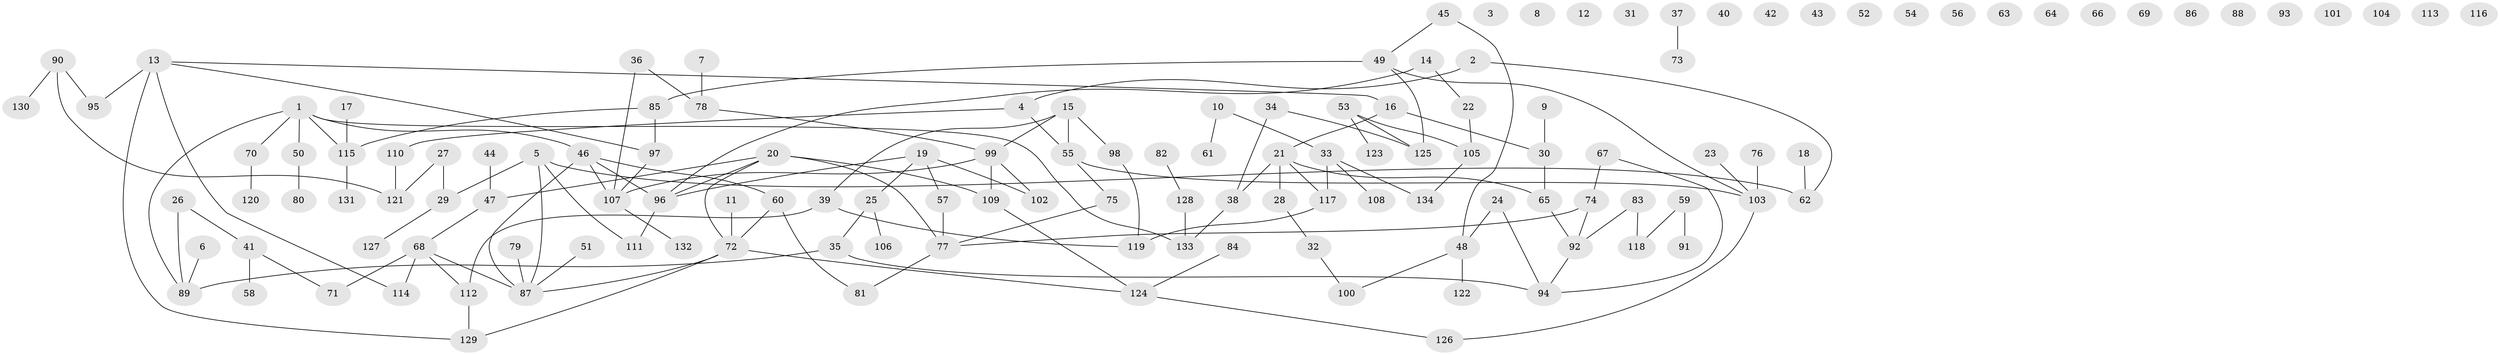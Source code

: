 // Generated by graph-tools (version 1.1) at 2025/13/03/09/25 04:13:10]
// undirected, 134 vertices, 146 edges
graph export_dot {
graph [start="1"]
  node [color=gray90,style=filled];
  1;
  2;
  3;
  4;
  5;
  6;
  7;
  8;
  9;
  10;
  11;
  12;
  13;
  14;
  15;
  16;
  17;
  18;
  19;
  20;
  21;
  22;
  23;
  24;
  25;
  26;
  27;
  28;
  29;
  30;
  31;
  32;
  33;
  34;
  35;
  36;
  37;
  38;
  39;
  40;
  41;
  42;
  43;
  44;
  45;
  46;
  47;
  48;
  49;
  50;
  51;
  52;
  53;
  54;
  55;
  56;
  57;
  58;
  59;
  60;
  61;
  62;
  63;
  64;
  65;
  66;
  67;
  68;
  69;
  70;
  71;
  72;
  73;
  74;
  75;
  76;
  77;
  78;
  79;
  80;
  81;
  82;
  83;
  84;
  85;
  86;
  87;
  88;
  89;
  90;
  91;
  92;
  93;
  94;
  95;
  96;
  97;
  98;
  99;
  100;
  101;
  102;
  103;
  104;
  105;
  106;
  107;
  108;
  109;
  110;
  111;
  112;
  113;
  114;
  115;
  116;
  117;
  118;
  119;
  120;
  121;
  122;
  123;
  124;
  125;
  126;
  127;
  128;
  129;
  130;
  131;
  132;
  133;
  134;
  1 -- 46;
  1 -- 50;
  1 -- 70;
  1 -- 89;
  1 -- 115;
  1 -- 133;
  2 -- 4;
  2 -- 62;
  4 -- 55;
  4 -- 110;
  5 -- 29;
  5 -- 62;
  5 -- 87;
  5 -- 111;
  6 -- 89;
  7 -- 78;
  9 -- 30;
  10 -- 33;
  10 -- 61;
  11 -- 72;
  13 -- 16;
  13 -- 95;
  13 -- 97;
  13 -- 114;
  13 -- 129;
  14 -- 22;
  14 -- 96;
  15 -- 39;
  15 -- 55;
  15 -- 98;
  15 -- 99;
  16 -- 21;
  16 -- 30;
  17 -- 115;
  18 -- 62;
  19 -- 25;
  19 -- 57;
  19 -- 96;
  19 -- 102;
  20 -- 47;
  20 -- 72;
  20 -- 77;
  20 -- 96;
  20 -- 109;
  21 -- 28;
  21 -- 38;
  21 -- 65;
  21 -- 117;
  22 -- 105;
  23 -- 103;
  24 -- 48;
  24 -- 94;
  25 -- 35;
  25 -- 106;
  26 -- 41;
  26 -- 89;
  27 -- 29;
  27 -- 121;
  28 -- 32;
  29 -- 127;
  30 -- 65;
  32 -- 100;
  33 -- 108;
  33 -- 117;
  33 -- 134;
  34 -- 38;
  34 -- 125;
  35 -- 89;
  35 -- 94;
  36 -- 78;
  36 -- 107;
  37 -- 73;
  38 -- 133;
  39 -- 112;
  39 -- 119;
  41 -- 58;
  41 -- 71;
  44 -- 47;
  45 -- 48;
  45 -- 49;
  46 -- 60;
  46 -- 87;
  46 -- 96;
  46 -- 107;
  47 -- 68;
  48 -- 100;
  48 -- 122;
  49 -- 85;
  49 -- 103;
  49 -- 125;
  50 -- 80;
  51 -- 87;
  53 -- 105;
  53 -- 123;
  53 -- 125;
  55 -- 75;
  55 -- 103;
  57 -- 77;
  59 -- 91;
  59 -- 118;
  60 -- 72;
  60 -- 81;
  65 -- 92;
  67 -- 74;
  67 -- 94;
  68 -- 71;
  68 -- 87;
  68 -- 112;
  68 -- 114;
  70 -- 120;
  72 -- 87;
  72 -- 124;
  72 -- 129;
  74 -- 77;
  74 -- 92;
  75 -- 77;
  76 -- 103;
  77 -- 81;
  78 -- 99;
  79 -- 87;
  82 -- 128;
  83 -- 92;
  83 -- 118;
  84 -- 124;
  85 -- 97;
  85 -- 115;
  90 -- 95;
  90 -- 121;
  90 -- 130;
  92 -- 94;
  96 -- 111;
  97 -- 107;
  98 -- 119;
  99 -- 102;
  99 -- 107;
  99 -- 109;
  103 -- 126;
  105 -- 134;
  107 -- 132;
  109 -- 124;
  110 -- 121;
  112 -- 129;
  115 -- 131;
  117 -- 119;
  124 -- 126;
  128 -- 133;
}
